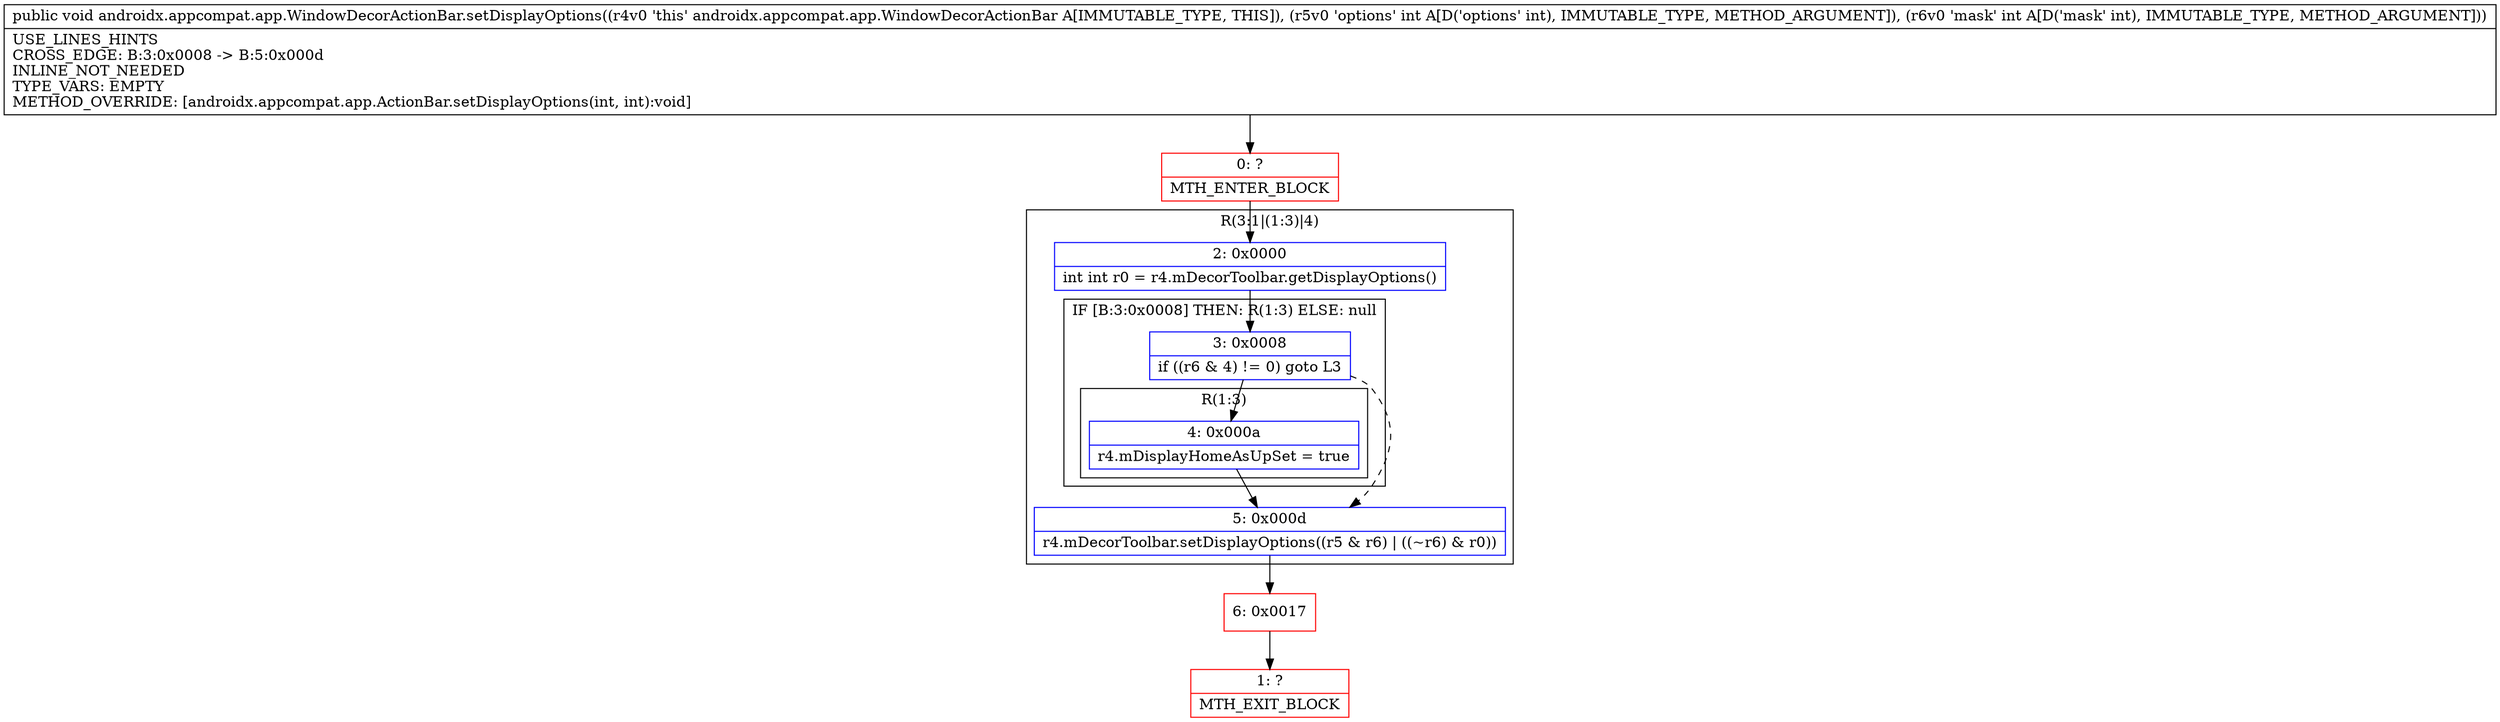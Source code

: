 digraph "CFG forandroidx.appcompat.app.WindowDecorActionBar.setDisplayOptions(II)V" {
subgraph cluster_Region_334739730 {
label = "R(3:1|(1:3)|4)";
node [shape=record,color=blue];
Node_2 [shape=record,label="{2\:\ 0x0000|int int r0 = r4.mDecorToolbar.getDisplayOptions()\l}"];
subgraph cluster_IfRegion_1280144436 {
label = "IF [B:3:0x0008] THEN: R(1:3) ELSE: null";
node [shape=record,color=blue];
Node_3 [shape=record,label="{3\:\ 0x0008|if ((r6 & 4) != 0) goto L3\l}"];
subgraph cluster_Region_1552015853 {
label = "R(1:3)";
node [shape=record,color=blue];
Node_4 [shape=record,label="{4\:\ 0x000a|r4.mDisplayHomeAsUpSet = true\l}"];
}
}
Node_5 [shape=record,label="{5\:\ 0x000d|r4.mDecorToolbar.setDisplayOptions((r5 & r6) \| ((~r6) & r0))\l}"];
}
Node_0 [shape=record,color=red,label="{0\:\ ?|MTH_ENTER_BLOCK\l}"];
Node_6 [shape=record,color=red,label="{6\:\ 0x0017}"];
Node_1 [shape=record,color=red,label="{1\:\ ?|MTH_EXIT_BLOCK\l}"];
MethodNode[shape=record,label="{public void androidx.appcompat.app.WindowDecorActionBar.setDisplayOptions((r4v0 'this' androidx.appcompat.app.WindowDecorActionBar A[IMMUTABLE_TYPE, THIS]), (r5v0 'options' int A[D('options' int), IMMUTABLE_TYPE, METHOD_ARGUMENT]), (r6v0 'mask' int A[D('mask' int), IMMUTABLE_TYPE, METHOD_ARGUMENT]))  | USE_LINES_HINTS\lCROSS_EDGE: B:3:0x0008 \-\> B:5:0x000d\lINLINE_NOT_NEEDED\lTYPE_VARS: EMPTY\lMETHOD_OVERRIDE: [androidx.appcompat.app.ActionBar.setDisplayOptions(int, int):void]\l}"];
MethodNode -> Node_0;Node_2 -> Node_3;
Node_3 -> Node_4;
Node_3 -> Node_5[style=dashed];
Node_4 -> Node_5;
Node_5 -> Node_6;
Node_0 -> Node_2;
Node_6 -> Node_1;
}


